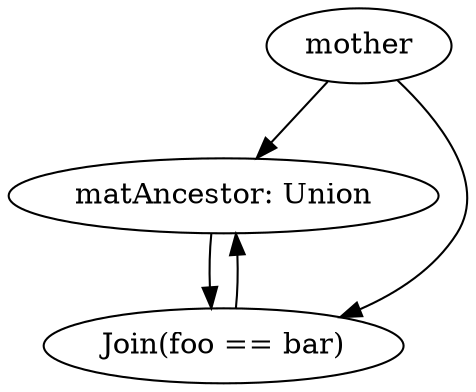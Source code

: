 digraph G {
  "0" [label="mother"];
  "1" [label="matAncestor: Union"];
  "2" [label="Join(foo == bar)"];
  "0" -> "1" [];
  "0" -> "2" [];
  "1" -> "2" [];
  "2" -> "1" []
}
